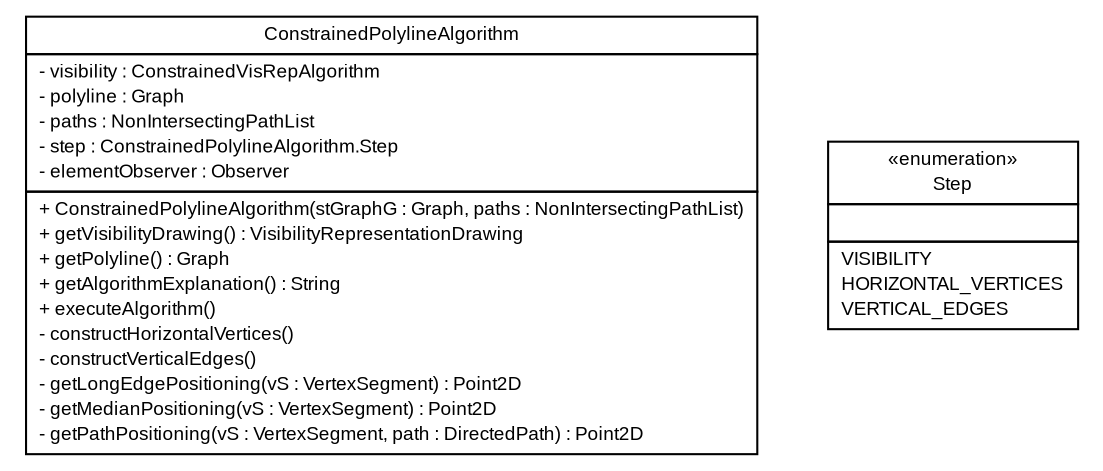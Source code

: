 #!/usr/local/bin/dot
#
# Class diagram 
# Generated by UMLGraph version R5_6 (http://www.umlgraph.org/)
#

digraph G {
	edge [fontname="arial",fontsize=10,labelfontname="arial",labelfontsize=10];
	node [fontname="arial",fontsize=10,shape=plaintext];
	nodesep=0.25;
	ranksep=0.5;
	// pfc.models.algorithms.constrainedpolyline.ConstrainedPolylineAlgorithm
	c1172 [label=<<table title="pfc.models.algorithms.constrainedpolyline.ConstrainedPolylineAlgorithm" border="0" cellborder="1" cellspacing="0" cellpadding="2" port="p" href="./ConstrainedPolylineAlgorithm.html">
		<tr><td><table border="0" cellspacing="0" cellpadding="1">
<tr><td align="center" balign="center"> ConstrainedPolylineAlgorithm </td></tr>
		</table></td></tr>
		<tr><td><table border="0" cellspacing="0" cellpadding="1">
<tr><td align="left" balign="left"> - visibility : ConstrainedVisRepAlgorithm </td></tr>
<tr><td align="left" balign="left"> - polyline : Graph </td></tr>
<tr><td align="left" balign="left"> - paths : NonIntersectingPathList </td></tr>
<tr><td align="left" balign="left"> - step : ConstrainedPolylineAlgorithm.Step </td></tr>
<tr><td align="left" balign="left"> - elementObserver : Observer </td></tr>
		</table></td></tr>
		<tr><td><table border="0" cellspacing="0" cellpadding="1">
<tr><td align="left" balign="left"> + ConstrainedPolylineAlgorithm(stGraphG : Graph, paths : NonIntersectingPathList) </td></tr>
<tr><td align="left" balign="left"> + getVisibilityDrawing() : VisibilityRepresentationDrawing </td></tr>
<tr><td align="left" balign="left"> + getPolyline() : Graph </td></tr>
<tr><td align="left" balign="left"> + getAlgorithmExplanation() : String </td></tr>
<tr><td align="left" balign="left"> + executeAlgorithm() </td></tr>
<tr><td align="left" balign="left"> - constructHorizontalVertices() </td></tr>
<tr><td align="left" balign="left"> - constructVerticalEdges() </td></tr>
<tr><td align="left" balign="left"> - getLongEdgePositioning(vS : VertexSegment) : Point2D </td></tr>
<tr><td align="left" balign="left"> - getMedianPositioning(vS : VertexSegment) : Point2D </td></tr>
<tr><td align="left" balign="left"> - getPathPositioning(vS : VertexSegment, path : DirectedPath) : Point2D </td></tr>
		</table></td></tr>
		</table>>, URL="./ConstrainedPolylineAlgorithm.html", fontname="arial", fontcolor="black", fontsize=9.0];
	// pfc.models.algorithms.constrainedpolyline.ConstrainedPolylineAlgorithm.Step
	c1173 [label=<<table title="pfc.models.algorithms.constrainedpolyline.ConstrainedPolylineAlgorithm.Step" border="0" cellborder="1" cellspacing="0" cellpadding="2" port="p" href="./ConstrainedPolylineAlgorithm.Step.html">
		<tr><td><table border="0" cellspacing="0" cellpadding="1">
<tr><td align="center" balign="center"> &#171;enumeration&#187; </td></tr>
<tr><td align="center" balign="center"> Step </td></tr>
		</table></td></tr>
		<tr><td><table border="0" cellspacing="0" cellpadding="1">
<tr><td align="left" balign="left">  </td></tr>
		</table></td></tr>
		<tr><td><table border="0" cellspacing="0" cellpadding="1">
<tr><td align="left" balign="left"> VISIBILITY </td></tr>
<tr><td align="left" balign="left"> HORIZONTAL_VERTICES </td></tr>
<tr><td align="left" balign="left"> VERTICAL_EDGES </td></tr>
		</table></td></tr>
		</table>>, URL="./ConstrainedPolylineAlgorithm.Step.html", fontname="arial", fontcolor="black", fontsize=9.0];
}

